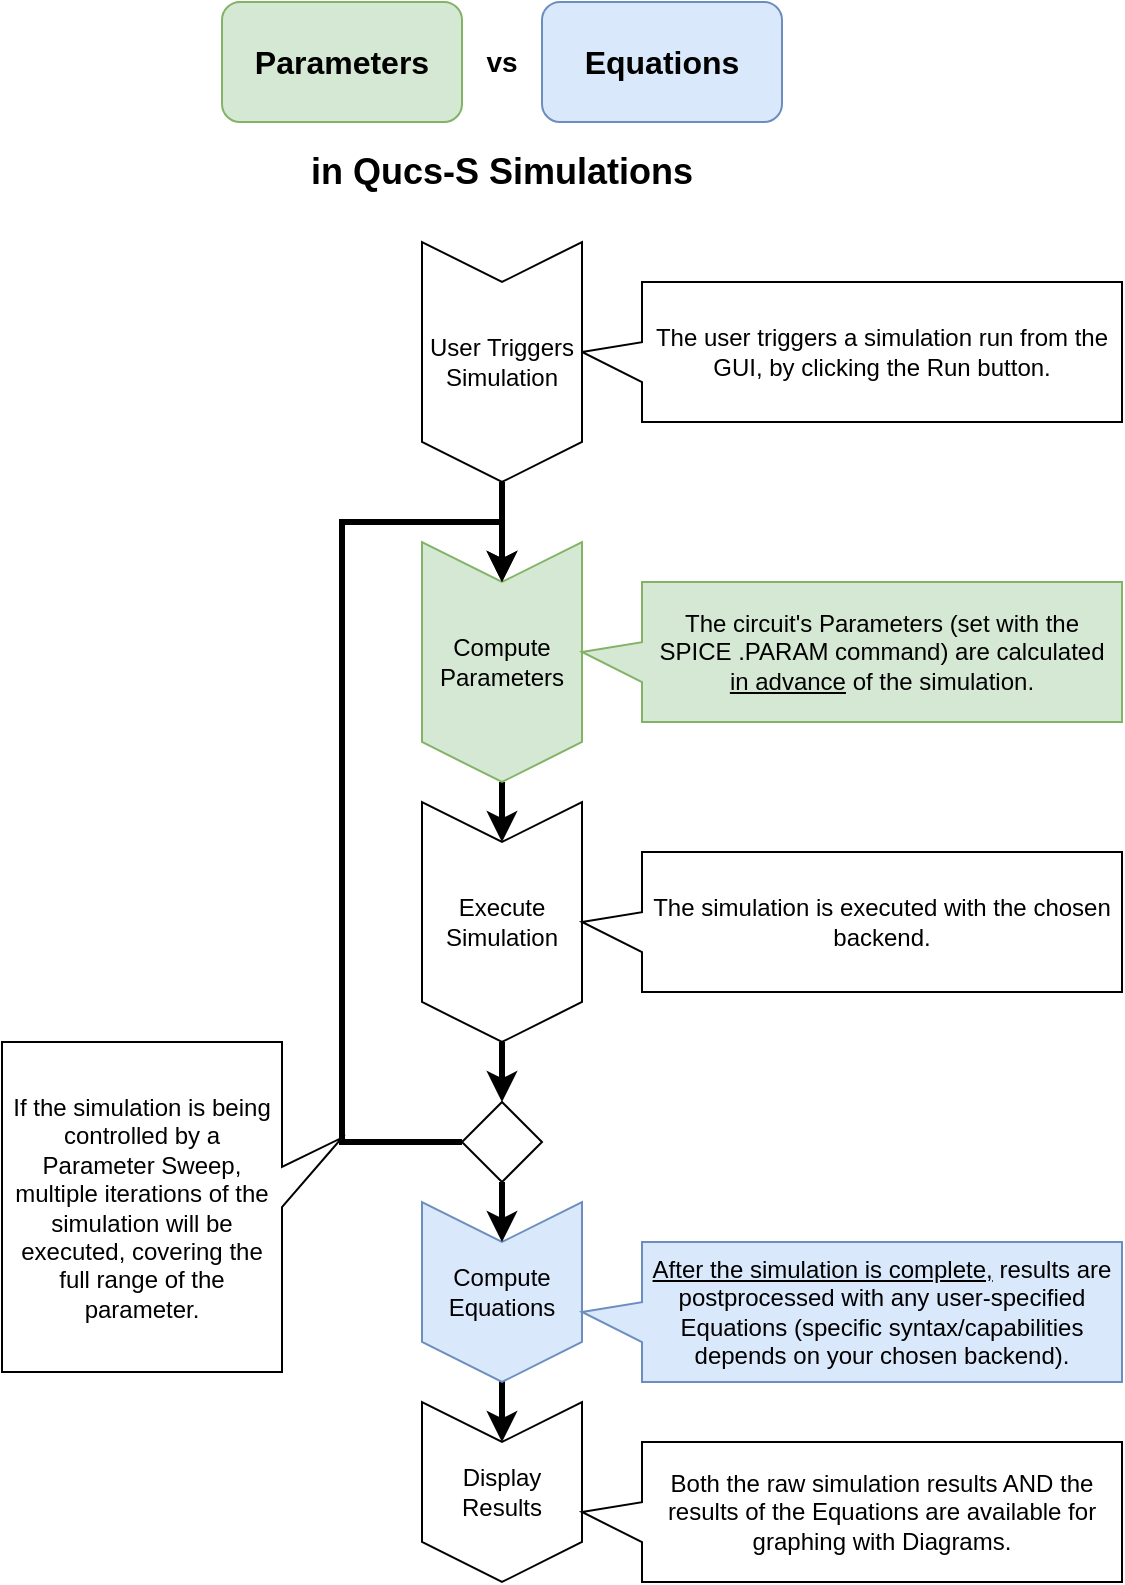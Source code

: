 <mxfile version="26.2.15">
  <diagram name="Page-1" id="lWosFtU7UhRygItikXrS">
    <mxGraphModel dx="1426" dy="1699" grid="1" gridSize="10" guides="1" tooltips="1" connect="1" arrows="1" fold="1" page="1" pageScale="1" pageWidth="1100" pageHeight="850" math="0" shadow="0">
      <root>
        <mxCell id="0" />
        <mxCell id="1" parent="0" />
        <mxCell id="7whJvvNJtx_EIwJ3c6O7-9" value="The user triggers a simulation run from the GUI, by clicking the Run button." style="shape=callout;whiteSpace=wrap;html=1;perimeter=calloutPerimeter;direction=south;size=30;position=0.43;spacing=5;" vertex="1" parent="1">
          <mxGeometry x="400" y="90" width="270" height="70" as="geometry" />
        </mxCell>
        <mxCell id="7whJvvNJtx_EIwJ3c6O7-24" style="edgeStyle=orthogonalEdgeStyle;rounded=0;orthogonalLoop=1;jettySize=auto;html=1;exitX=1;exitY=0.5;exitDx=0;exitDy=0;entryX=0;entryY=0.5;entryDx=0;entryDy=0;strokeWidth=3;" edge="1" parent="1" source="7whJvvNJtx_EIwJ3c6O7-4" target="7whJvvNJtx_EIwJ3c6O7-5">
          <mxGeometry relative="1" as="geometry">
            <mxPoint x="360" y="350" as="sourcePoint" />
          </mxGeometry>
        </mxCell>
        <mxCell id="7whJvvNJtx_EIwJ3c6O7-4" value="Compute Parameters" style="shape=step;perimeter=stepPerimeter;whiteSpace=wrap;html=1;fixedSize=1;direction=south;fillColor=#d5e8d4;strokeColor=#82b366;" vertex="1" parent="1">
          <mxGeometry x="320" y="220" width="80" height="120" as="geometry" />
        </mxCell>
        <mxCell id="7whJvvNJtx_EIwJ3c6O7-17" style="edgeStyle=orthogonalEdgeStyle;rounded=0;orthogonalLoop=1;jettySize=auto;html=1;exitX=1;exitY=0.5;exitDx=0;exitDy=0;entryX=0.5;entryY=0;entryDx=0;entryDy=0;strokeWidth=3;" edge="1" parent="1" source="7whJvvNJtx_EIwJ3c6O7-5" target="7whJvvNJtx_EIwJ3c6O7-15">
          <mxGeometry relative="1" as="geometry">
            <mxPoint x="360" y="480" as="sourcePoint" />
          </mxGeometry>
        </mxCell>
        <mxCell id="7whJvvNJtx_EIwJ3c6O7-5" value="Execute Simulation" style="shape=step;perimeter=stepPerimeter;whiteSpace=wrap;html=1;fixedSize=1;direction=south;" vertex="1" parent="1">
          <mxGeometry x="320" y="350" width="80" height="120" as="geometry" />
        </mxCell>
        <mxCell id="7whJvvNJtx_EIwJ3c6O7-25" style="edgeStyle=orthogonalEdgeStyle;rounded=0;orthogonalLoop=1;jettySize=auto;html=1;exitX=1;exitY=0.5;exitDx=0;exitDy=0;strokeWidth=3;" edge="1" parent="1" source="7whJvvNJtx_EIwJ3c6O7-6" target="7whJvvNJtx_EIwJ3c6O7-7">
          <mxGeometry relative="1" as="geometry" />
        </mxCell>
        <mxCell id="7whJvvNJtx_EIwJ3c6O7-6" value="Compute Equations" style="shape=step;perimeter=stepPerimeter;whiteSpace=wrap;html=1;fixedSize=1;direction=south;fillColor=#dae8fc;strokeColor=#6c8ebf;" vertex="1" parent="1">
          <mxGeometry x="320" y="550" width="80" height="90" as="geometry" />
        </mxCell>
        <mxCell id="7whJvvNJtx_EIwJ3c6O7-7" value="Display Results" style="shape=step;perimeter=stepPerimeter;whiteSpace=wrap;html=1;fixedSize=1;direction=south;" vertex="1" parent="1">
          <mxGeometry x="320" y="650" width="80" height="90" as="geometry" />
        </mxCell>
        <mxCell id="7whJvvNJtx_EIwJ3c6O7-22" style="edgeStyle=orthogonalEdgeStyle;rounded=0;orthogonalLoop=1;jettySize=auto;html=1;exitX=1;exitY=0.5;exitDx=0;exitDy=0;entryX=0;entryY=0.5;entryDx=0;entryDy=0;strokeWidth=3;" edge="1" parent="1" source="7whJvvNJtx_EIwJ3c6O7-8" target="7whJvvNJtx_EIwJ3c6O7-4">
          <mxGeometry relative="1" as="geometry" />
        </mxCell>
        <mxCell id="7whJvvNJtx_EIwJ3c6O7-8" value="User Triggers Simulation" style="shape=step;perimeter=stepPerimeter;whiteSpace=wrap;html=1;fixedSize=1;direction=south;" vertex="1" parent="1">
          <mxGeometry x="320" y="70" width="80" height="120" as="geometry" />
        </mxCell>
        <mxCell id="7whJvvNJtx_EIwJ3c6O7-10" value="The circuit&#39;s Parameters (set with the SPICE .PARAM command) are calculated &lt;u&gt;in advance&lt;/u&gt; of the simulation." style="shape=callout;whiteSpace=wrap;html=1;perimeter=calloutPerimeter;direction=south;size=30;position=0.43;spacing=5;fillColor=#d5e8d4;strokeColor=#82b366;" vertex="1" parent="1">
          <mxGeometry x="400" y="240" width="270" height="70" as="geometry" />
        </mxCell>
        <mxCell id="7whJvvNJtx_EIwJ3c6O7-11" value="The simulation is executed with the chosen backend." style="shape=callout;whiteSpace=wrap;html=1;perimeter=calloutPerimeter;direction=south;size=30;position=0.43;spacing=5;" vertex="1" parent="1">
          <mxGeometry x="400" y="375" width="270" height="70" as="geometry" />
        </mxCell>
        <mxCell id="7whJvvNJtx_EIwJ3c6O7-12" value="&lt;u&gt;After the simulation is complete,&lt;/u&gt; results are postprocessed with any user-specified Equations (specific syntax/capabilities depends on your chosen backend)." style="shape=callout;whiteSpace=wrap;html=1;perimeter=calloutPerimeter;direction=south;size=30;position=0.43;spacing=5;fillColor=#dae8fc;strokeColor=#6c8ebf;" vertex="1" parent="1">
          <mxGeometry x="400" y="570" width="270" height="70" as="geometry" />
        </mxCell>
        <mxCell id="7whJvvNJtx_EIwJ3c6O7-13" value="Both the raw simulation results AND the results of the Equations are available for graphing with Diagrams." style="shape=callout;whiteSpace=wrap;html=1;perimeter=calloutPerimeter;direction=south;size=30;position=0.43;spacing=5;" vertex="1" parent="1">
          <mxGeometry x="400" y="670" width="270" height="70" as="geometry" />
        </mxCell>
        <mxCell id="7whJvvNJtx_EIwJ3c6O7-18" style="edgeStyle=orthogonalEdgeStyle;rounded=0;orthogonalLoop=1;jettySize=auto;html=1;exitX=0.5;exitY=1;exitDx=0;exitDy=0;entryX=0;entryY=0.5;entryDx=0;entryDy=0;strokeWidth=3;" edge="1" parent="1" source="7whJvvNJtx_EIwJ3c6O7-15" target="7whJvvNJtx_EIwJ3c6O7-6">
          <mxGeometry relative="1" as="geometry">
            <mxPoint x="360" y="560" as="sourcePoint" />
          </mxGeometry>
        </mxCell>
        <mxCell id="7whJvvNJtx_EIwJ3c6O7-21" style="edgeStyle=orthogonalEdgeStyle;rounded=0;orthogonalLoop=1;jettySize=auto;html=1;exitX=0;exitY=0.5;exitDx=0;exitDy=0;entryX=0;entryY=0.5;entryDx=0;entryDy=0;strokeWidth=3;" edge="1" parent="1" source="7whJvvNJtx_EIwJ3c6O7-15" target="7whJvvNJtx_EIwJ3c6O7-4">
          <mxGeometry relative="1" as="geometry">
            <Array as="points">
              <mxPoint x="280" y="520" />
              <mxPoint x="280" y="210" />
              <mxPoint x="360" y="210" />
            </Array>
          </mxGeometry>
        </mxCell>
        <mxCell id="7whJvvNJtx_EIwJ3c6O7-15" value="" style="rhombus;whiteSpace=wrap;html=1;" vertex="1" parent="1">
          <mxGeometry x="340" y="500" width="40" height="40" as="geometry" />
        </mxCell>
        <mxCell id="7whJvvNJtx_EIwJ3c6O7-23" value="If the simulation is being controlled by a Parameter Sweep, multiple iterations of the simulation will be executed, covering the full range of the parameter." style="shape=callout;whiteSpace=wrap;html=1;perimeter=calloutPerimeter;direction=north;spacing=5;position2=0.71;" vertex="1" parent="1">
          <mxGeometry x="110" y="470" width="170" height="165" as="geometry" />
        </mxCell>
        <mxCell id="7whJvvNJtx_EIwJ3c6O7-29" value="Parameters" style="rounded=1;whiteSpace=wrap;html=1;fillColor=#d5e8d4;strokeColor=#82b366;fontStyle=1;fontSize=16;" vertex="1" parent="1">
          <mxGeometry x="220" y="-50" width="120" height="60" as="geometry" />
        </mxCell>
        <mxCell id="7whJvvNJtx_EIwJ3c6O7-30" value="Equations" style="rounded=1;whiteSpace=wrap;html=1;fillColor=#dae8fc;strokeColor=#6c8ebf;fontStyle=1;fontSize=16;" vertex="1" parent="1">
          <mxGeometry x="380" y="-50" width="120" height="60" as="geometry" />
        </mxCell>
        <mxCell id="7whJvvNJtx_EIwJ3c6O7-31" value="&lt;b&gt;&lt;font style=&quot;font-size: 14px;&quot;&gt;vs&lt;/font&gt;&lt;/b&gt;" style="text;strokeColor=none;align=center;fillColor=none;html=1;verticalAlign=middle;whiteSpace=wrap;rounded=0;" vertex="1" parent="1">
          <mxGeometry x="330" y="-35" width="60" height="30" as="geometry" />
        </mxCell>
        <mxCell id="7whJvvNJtx_EIwJ3c6O7-33" value="in Qucs-S Simulations" style="text;strokeColor=none;align=center;fillColor=none;html=1;verticalAlign=middle;whiteSpace=wrap;rounded=0;fontSize=18;fontStyle=1" vertex="1" parent="1">
          <mxGeometry x="250" y="20" width="220" height="30" as="geometry" />
        </mxCell>
      </root>
    </mxGraphModel>
  </diagram>
</mxfile>
